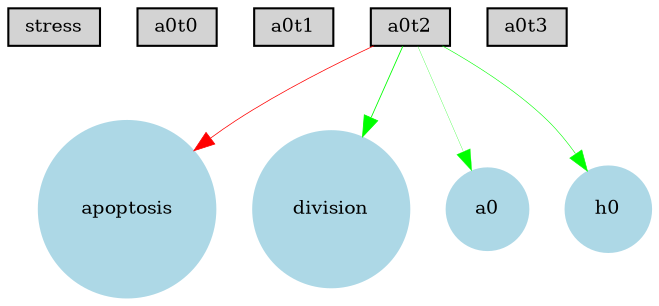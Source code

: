 digraph {
	node [fontsize=9 height=0.2 shape=circle width=0.2]
		stress [shape=box style=filled]
		a0t0 [shape=box style=filled]
		a0t1 [shape=box style=filled]
		a0t2 [shape=box style=filled]
		a0t3 [shape=box style=filled]
		apoptosis [color=lightblue style=filled]
		division [color=lightblue style=filled]
		a0 [color=lightblue style=filled]
		h0 [color=lightblue style=filled]
			a0t2 -> h0 [color=green penwidth=0.28014922099 style=solid]
			a0t2 -> a0 [color=green penwidth=0.139724820072 style=solid]
			a0t2 -> division [color=green penwidth=0.406218149135 style=solid]
			a0t2 -> apoptosis [color=red penwidth=0.353232698869 style=solid]
}